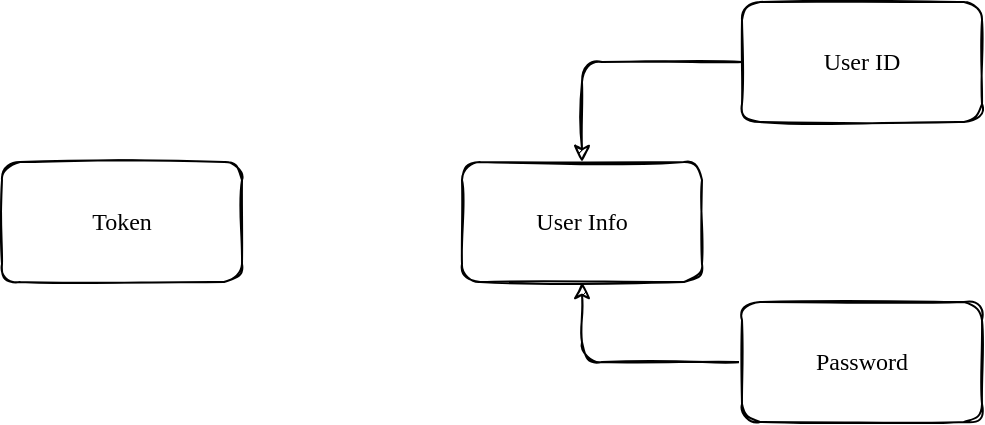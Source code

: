 <mxfile>
    <diagram id="6zyvSGSASF2s3DV3WIPa" name="Page-1">
        <mxGraphModel dx="1138" dy="724" grid="1" gridSize="10" guides="1" tooltips="1" connect="1" arrows="1" fold="1" page="1" pageScale="1" pageWidth="1100" pageHeight="850" math="0" shadow="0">
            <root>
                <mxCell id="0"/>
                <mxCell id="1" parent="0"/>
                <mxCell id="lH3oTJKI2lMIT-_Q0Rw4-2" value="User Info" style="rounded=1;whiteSpace=wrap;html=1;fontFamily=Comic Sans MS;sketch=1;" parent="1" vertex="1">
                    <mxGeometry x="540" y="280" width="120" height="60" as="geometry"/>
                </mxCell>
                <mxCell id="6" style="edgeStyle=orthogonalEdgeStyle;rounded=1;sketch=1;orthogonalLoop=1;jettySize=auto;html=1;exitX=0;exitY=0.5;exitDx=0;exitDy=0;entryX=0.5;entryY=1;entryDx=0;entryDy=0;" edge="1" parent="1" source="lH3oTJKI2lMIT-_Q0Rw4-3" target="lH3oTJKI2lMIT-_Q0Rw4-2">
                    <mxGeometry relative="1" as="geometry"/>
                </mxCell>
                <mxCell id="lH3oTJKI2lMIT-_Q0Rw4-3" value="Password" style="rounded=1;whiteSpace=wrap;html=1;fontFamily=Comic Sans MS;sketch=1;" parent="1" vertex="1">
                    <mxGeometry x="680" y="350" width="120" height="60" as="geometry"/>
                </mxCell>
                <mxCell id="5" style="edgeStyle=orthogonalEdgeStyle;rounded=1;sketch=1;orthogonalLoop=1;jettySize=auto;html=1;exitX=0;exitY=0.5;exitDx=0;exitDy=0;entryX=0.5;entryY=0;entryDx=0;entryDy=0;" edge="1" parent="1" source="lH3oTJKI2lMIT-_Q0Rw4-4" target="lH3oTJKI2lMIT-_Q0Rw4-2">
                    <mxGeometry relative="1" as="geometry"/>
                </mxCell>
                <mxCell id="lH3oTJKI2lMIT-_Q0Rw4-4" value="User ID" style="rounded=1;whiteSpace=wrap;html=1;fontFamily=Comic Sans MS;sketch=1;" parent="1" vertex="1">
                    <mxGeometry x="680" y="200" width="120" height="60" as="geometry"/>
                </mxCell>
                <mxCell id="7" value="Token" style="rounded=1;whiteSpace=wrap;html=1;fontFamily=Comic Sans MS;sketch=1;" vertex="1" parent="1">
                    <mxGeometry x="310" y="280" width="120" height="60" as="geometry"/>
                </mxCell>
            </root>
        </mxGraphModel>
    </diagram>
</mxfile>